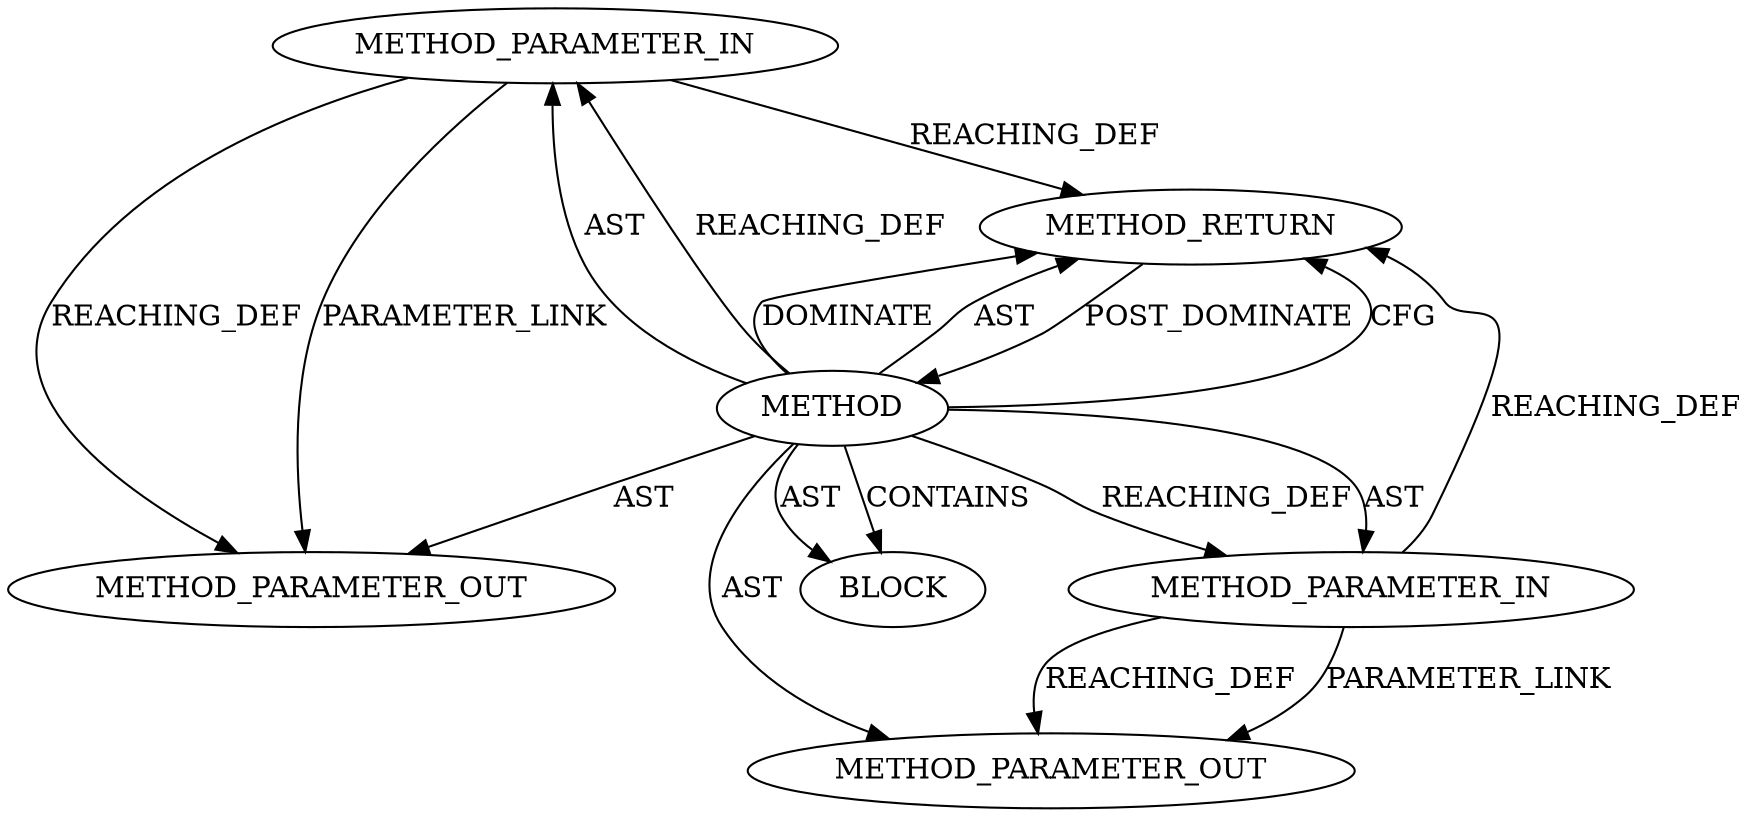 digraph {
  22086 [label=METHOD_PARAMETER_OUT ORDER=1 CODE="p1" IS_VARIADIC=false TYPE_FULL_NAME="ANY" EVALUATION_STRATEGY="BY_VALUE" INDEX=1 NAME="p1"]
  22087 [label=METHOD_PARAMETER_OUT ORDER=2 CODE="p2" IS_VARIADIC=false TYPE_FULL_NAME="ANY" EVALUATION_STRATEGY="BY_VALUE" INDEX=2 NAME="p2"]
  20191 [label=METHOD_RETURN ORDER=2 CODE="RET" TYPE_FULL_NAME="ANY" EVALUATION_STRATEGY="BY_VALUE"]
  20190 [label=BLOCK ORDER=1 ARGUMENT_INDEX=1 CODE="<empty>" TYPE_FULL_NAME="ANY"]
  20189 [label=METHOD_PARAMETER_IN ORDER=2 CODE="p2" IS_VARIADIC=false TYPE_FULL_NAME="ANY" EVALUATION_STRATEGY="BY_VALUE" INDEX=2 NAME="p2"]
  20188 [label=METHOD_PARAMETER_IN ORDER=1 CODE="p1" IS_VARIADIC=false TYPE_FULL_NAME="ANY" EVALUATION_STRATEGY="BY_VALUE" INDEX=1 NAME="p1"]
  20187 [label=METHOD AST_PARENT_TYPE="NAMESPACE_BLOCK" AST_PARENT_FULL_NAME="<global>" ORDER=0 CODE="<empty>" FULL_NAME="refcount_sub_and_test" IS_EXTERNAL=true FILENAME="<empty>" SIGNATURE="" NAME="refcount_sub_and_test"]
  20187 -> 22087 [label=AST ]
  20191 -> 20187 [label=POST_DOMINATE ]
  20188 -> 22086 [label=PARAMETER_LINK ]
  20189 -> 20191 [label=REACHING_DEF VARIABLE="p2"]
  20187 -> 20188 [label=AST ]
  20187 -> 20189 [label=REACHING_DEF VARIABLE=""]
  20188 -> 20191 [label=REACHING_DEF VARIABLE="p1"]
  20187 -> 20191 [label=CFG ]
  20188 -> 22086 [label=REACHING_DEF VARIABLE="p1"]
  20187 -> 20190 [label=AST ]
  20187 -> 20191 [label=DOMINATE ]
  20189 -> 22087 [label=PARAMETER_LINK ]
  20187 -> 22086 [label=AST ]
  20187 -> 20189 [label=AST ]
  20187 -> 20190 [label=CONTAINS ]
  20189 -> 22087 [label=REACHING_DEF VARIABLE="p2"]
  20187 -> 20191 [label=AST ]
  20187 -> 20188 [label=REACHING_DEF VARIABLE=""]
}
